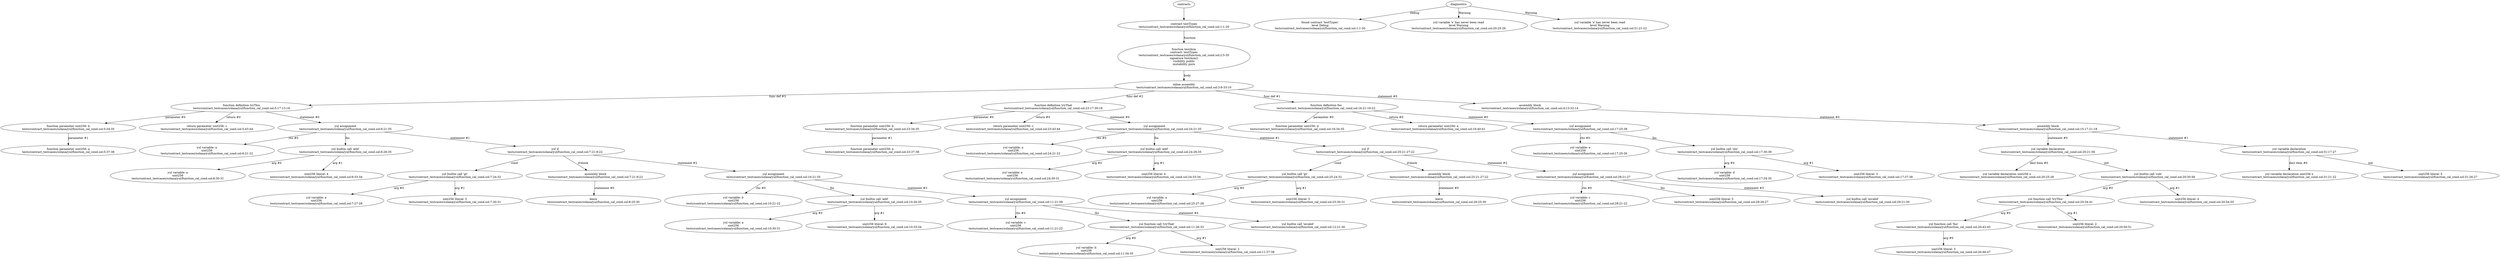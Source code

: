 strict digraph "tests/contract_testcases/solana/yul/function_cal_cond.sol" {
	contract [label="contract testTypes\ntests/contract_testcases/solana/yul/function_cal_cond.sol:1:1-20"]
	testAsm [label="function testAsm\ncontract: testTypes\ntests/contract_testcases/solana/yul/function_cal_cond.sol:2:5-35\nsignature testAsm()\nvisibility public\nmutability pure"]
	inline_assembly [label="inline assembly\ntests/contract_testcases/solana/yul/function_cal_cond.sol:3:9-33:10"]
	yul_function_definition [label="function definition tryThis\ntests/contract_testcases/solana/yul/function_cal_cond.sol:5:17-13:18"]
	yul_function_parameter [label="function parameter uint256: b\ntests/contract_testcases/solana/yul/function_cal_cond.sol:5:34-35"]
	yul_function_parameter_7 [label="function parameter uint256: a\ntests/contract_testcases/solana/yul/function_cal_cond.sol:5:37-38"]
	yul_function_return [label="return parameter uint256: c\ntests/contract_testcases/solana/yul/function_cal_cond.sol:5:43-44"]
	yul_assignment [label="yul assignment\ntests/contract_testcases/solana/yul/function_cal_cond.sol:6:21-35"]
	yul_variable [label="yul variable: a\nuint256\ntests/contract_testcases/solana/yul/function_cal_cond.sol:6:21-22"]
	yul_builtin_call [label="yul builtin call 'add'\ntests/contract_testcases/solana/yul/function_cal_cond.sol:6:26-35"]
	yul_variable_12 [label="yul variable: a\nuint256\ntests/contract_testcases/solana/yul/function_cal_cond.sol:6:30-31"]
	yul_number_literal [label="uint256 literal: 4\ntests/contract_testcases/solana/yul/function_cal_cond.sol:6:33-34"]
	if [label="yul if\ntests/contract_testcases/solana/yul/function_cal_cond.sol:7:21-9:22"]
	yul_builtin_call_15 [label="yul builtin call 'gt'\ntests/contract_testcases/solana/yul/function_cal_cond.sol:7:24-32"]
	yul_variable_16 [label="yul variable: a\nuint256\ntests/contract_testcases/solana/yul/function_cal_cond.sol:7:27-28"]
	yul_number_literal_17 [label="uint256 literal: 5\ntests/contract_testcases/solana/yul/function_cal_cond.sol:7:30-31"]
	assembly_block [label="assembly block\ntests/contract_testcases/solana/yul/function_cal_cond.sol:7:21-9:22"]
	leave [label="leave\ntests/contract_testcases/solana/yul/function_cal_cond.sol:8:25-30"]
	yul_assignment_20 [label="yul assignment\ntests/contract_testcases/solana/yul/function_cal_cond.sol:10:21-35"]
	yul_variable_21 [label="yul variable: b\nuint256\ntests/contract_testcases/solana/yul/function_cal_cond.sol:10:21-22"]
	yul_builtin_call_22 [label="yul builtin call 'add'\ntests/contract_testcases/solana/yul/function_cal_cond.sol:10:26-35"]
	yul_variable_23 [label="yul variable: a\nuint256\ntests/contract_testcases/solana/yul/function_cal_cond.sol:10:30-31"]
	yul_number_literal_24 [label="uint256 literal: 6\ntests/contract_testcases/solana/yul/function_cal_cond.sol:10:33-34"]
	yul_assignment_25 [label="yul assignment\ntests/contract_testcases/solana/yul/function_cal_cond.sol:11:21-39"]
	yul_variable_26 [label="yul variable: c\nuint256\ntests/contract_testcases/solana/yul/function_cal_cond.sol:11:21-22"]
	yul_function_call [label="yul function call 'tryThat'\ntests/contract_testcases/solana/yul/function_cal_cond.sol:11:26-33"]
	yul_variable_28 [label="yul variable: b\nuint256\ntests/contract_testcases/solana/yul/function_cal_cond.sol:11:34-35"]
	yul_number_literal_29 [label="uint256 literal: 2\ntests/contract_testcases/solana/yul/function_cal_cond.sol:11:37-38"]
	yul_builtin_call_30 [label="yul builtin call 'invalid'\ntests/contract_testcases/solana/yul/function_cal_cond.sol:12:21-30"]
	yul_function_definition_31 [label="function definition tryThat\ntests/contract_testcases/solana/yul/function_cal_cond.sol:23:17-30:18"]
	yul_function_parameter_32 [label="function parameter uint256: b\ntests/contract_testcases/solana/yul/function_cal_cond.sol:23:34-35"]
	yul_function_parameter_33 [label="function parameter uint256: a\ntests/contract_testcases/solana/yul/function_cal_cond.sol:23:37-38"]
	yul_function_return_34 [label="return parameter uint256: c\ntests/contract_testcases/solana/yul/function_cal_cond.sol:23:43-44"]
	yul_assignment_35 [label="yul assignment\ntests/contract_testcases/solana/yul/function_cal_cond.sol:24:21-35"]
	yul_variable_36 [label="yul variable: a\nuint256\ntests/contract_testcases/solana/yul/function_cal_cond.sol:24:21-22"]
	yul_builtin_call_37 [label="yul builtin call 'add'\ntests/contract_testcases/solana/yul/function_cal_cond.sol:24:26-35"]
	yul_variable_38 [label="yul variable: a\nuint256\ntests/contract_testcases/solana/yul/function_cal_cond.sol:24:30-31"]
	yul_number_literal_39 [label="uint256 literal: 4\ntests/contract_testcases/solana/yul/function_cal_cond.sol:24:33-34"]
	if_40 [label="yul if\ntests/contract_testcases/solana/yul/function_cal_cond.sol:25:21-27:22"]
	yul_builtin_call_41 [label="yul builtin call 'gt'\ntests/contract_testcases/solana/yul/function_cal_cond.sol:25:24-32"]
	yul_variable_42 [label="yul variable: a\nuint256\ntests/contract_testcases/solana/yul/function_cal_cond.sol:25:27-28"]
	yul_number_literal_43 [label="uint256 literal: 5\ntests/contract_testcases/solana/yul/function_cal_cond.sol:25:30-31"]
	assembly_block_44 [label="assembly block\ntests/contract_testcases/solana/yul/function_cal_cond.sol:25:21-27:22"]
	leave_45 [label="leave\ntests/contract_testcases/solana/yul/function_cal_cond.sol:26:25-30"]
	yul_assignment_46 [label="yul assignment\ntests/contract_testcases/solana/yul/function_cal_cond.sol:28:21-27"]
	yul_variable_47 [label="yul variable: c\nuint256\ntests/contract_testcases/solana/yul/function_cal_cond.sol:28:21-22"]
	yul_number_literal_48 [label="uint256 literal: 5\ntests/contract_testcases/solana/yul/function_cal_cond.sol:28:26-27"]
	yul_builtin_call_49 [label="yul builtin call 'invalid'\ntests/contract_testcases/solana/yul/function_cal_cond.sol:29:21-30"]
	yul_function_definition_50 [label="function definition foo\ntests/contract_testcases/solana/yul/function_cal_cond.sol:16:21-18:22"]
	yul_function_parameter_51 [label="function parameter uint256: d\ntests/contract_testcases/solana/yul/function_cal_cond.sol:16:34-35"]
	yul_function_return_52 [label="return parameter uint256: e\ntests/contract_testcases/solana/yul/function_cal_cond.sol:16:40-41"]
	yul_assignment_53 [label="yul assignment\ntests/contract_testcases/solana/yul/function_cal_cond.sol:17:25-39"]
	yul_variable_54 [label="yul variable: e\nuint256\ntests/contract_testcases/solana/yul/function_cal_cond.sol:17:25-26"]
	yul_builtin_call_55 [label="yul builtin call 'shr'\ntests/contract_testcases/solana/yul/function_cal_cond.sol:17:30-39"]
	yul_variable_56 [label="yul variable: d\nuint256\ntests/contract_testcases/solana/yul/function_cal_cond.sol:17:34-35"]
	yul_number_literal_57 [label="uint256 literal: 3\ntests/contract_testcases/solana/yul/function_cal_cond.sol:17:37-38"]
	assembly_block_58 [label="assembly block\ntests/contract_testcases/solana/yul/function_cal_cond.sol:4:13-32:14"]
	assembly_block_59 [label="assembly block\ntests/contract_testcases/solana/yul/function_cal_cond.sol:15:17-21:18"]
	yul_var_decl [label="yul variable declaration\ntests/contract_testcases/solana/yul/function_cal_cond.sol:20:21-56"]
	var_decl_item [label="yul variable declaration uint256 x\ntests/contract_testcases/solana/yul/function_cal_cond.sol:20:25-26"]
	yul_builtin_call_62 [label="yul builtin call 'sub'\ntests/contract_testcases/solana/yul/function_cal_cond.sol:20:30-56"]
	yul_function_call_63 [label="yul function call 'tryThis'\ntests/contract_testcases/solana/yul/function_cal_cond.sol:20:34-41"]
	yul_function_call_64 [label="yul function call 'foo'\ntests/contract_testcases/solana/yul/function_cal_cond.sol:20:42-45"]
	yul_number_literal_65 [label="uint256 literal: 3\ntests/contract_testcases/solana/yul/function_cal_cond.sol:20:46-47"]
	yul_number_literal_66 [label="uint256 literal: 2\ntests/contract_testcases/solana/yul/function_cal_cond.sol:20:50-51"]
	yul_number_literal_67 [label="uint256 literal: 4\ntests/contract_testcases/solana/yul/function_cal_cond.sol:20:54-55"]
	yul_var_decl_68 [label="yul variable declaration\ntests/contract_testcases/solana/yul/function_cal_cond.sol:31:17-27"]
	var_decl_item_69 [label="yul variable declaration uint256 x\ntests/contract_testcases/solana/yul/function_cal_cond.sol:31:21-22"]
	yul_number_literal_70 [label="uint256 literal: 5\ntests/contract_testcases/solana/yul/function_cal_cond.sol:31:26-27"]
	diagnostic [label="found contract 'testTypes'\nlevel Debug\ntests/contract_testcases/solana/yul/function_cal_cond.sol:1:1-20"]
	diagnostic_73 [label="yul variable 'x' has never been read\nlevel Warning\ntests/contract_testcases/solana/yul/function_cal_cond.sol:20:25-26"]
	diagnostic_74 [label="yul variable 'x' has never been read\nlevel Warning\ntests/contract_testcases/solana/yul/function_cal_cond.sol:31:21-22"]
	contracts -> contract
	contract -> testAsm [label="function"]
	testAsm -> inline_assembly [label="body"]
	inline_assembly -> yul_function_definition [label="func def #3"]
	yul_function_definition -> yul_function_parameter [label="parameter #0"]
	yul_function_parameter -> yul_function_parameter_7 [label="parameter #1"]
	yul_function_definition -> yul_function_return [label="return #0"]
	yul_function_definition -> yul_assignment [label="statement #0"]
	yul_assignment -> yul_variable [label="rhs #0"]
	yul_assignment -> yul_builtin_call [label="lhs"]
	yul_builtin_call -> yul_variable_12 [label="arg #0"]
	yul_builtin_call -> yul_number_literal [label="arg #1"]
	yul_assignment -> if [label="statement #1"]
	if -> yul_builtin_call_15 [label="cond"]
	yul_builtin_call_15 -> yul_variable_16 [label="arg #0"]
	yul_builtin_call_15 -> yul_number_literal_17 [label="arg #1"]
	if -> assembly_block [label="if-block"]
	assembly_block -> leave [label="statement #0"]
	if -> yul_assignment_20 [label="statement #2"]
	yul_assignment_20 -> yul_variable_21 [label="rhs #0"]
	yul_assignment_20 -> yul_builtin_call_22 [label="lhs"]
	yul_builtin_call_22 -> yul_variable_23 [label="arg #0"]
	yul_builtin_call_22 -> yul_number_literal_24 [label="arg #1"]
	yul_assignment_20 -> yul_assignment_25 [label="statement #3"]
	yul_assignment_25 -> yul_variable_26 [label="rhs #0"]
	yul_assignment_25 -> yul_function_call [label="lhs"]
	yul_function_call -> yul_variable_28 [label="arg #0"]
	yul_function_call -> yul_number_literal_29 [label="arg #1"]
	yul_assignment_25 -> yul_builtin_call_30 [label="statement #4"]
	inline_assembly -> yul_function_definition_31 [label="func def #2"]
	yul_function_definition_31 -> yul_function_parameter_32 [label="parameter #0"]
	yul_function_parameter_32 -> yul_function_parameter_33 [label="parameter #1"]
	yul_function_definition_31 -> yul_function_return_34 [label="return #0"]
	yul_function_definition_31 -> yul_assignment_35 [label="statement #0"]
	yul_assignment_35 -> yul_variable_36 [label="rhs #0"]
	yul_assignment_35 -> yul_builtin_call_37 [label="lhs"]
	yul_builtin_call_37 -> yul_variable_38 [label="arg #0"]
	yul_builtin_call_37 -> yul_number_literal_39 [label="arg #1"]
	yul_assignment_35 -> if_40 [label="statement #1"]
	if_40 -> yul_builtin_call_41 [label="cond"]
	yul_builtin_call_41 -> yul_variable_42 [label="arg #0"]
	yul_builtin_call_41 -> yul_number_literal_43 [label="arg #1"]
	if_40 -> assembly_block_44 [label="if-block"]
	assembly_block_44 -> leave_45 [label="statement #0"]
	if_40 -> yul_assignment_46 [label="statement #2"]
	yul_assignment_46 -> yul_variable_47 [label="rhs #0"]
	yul_assignment_46 -> yul_number_literal_48 [label="lhs"]
	yul_assignment_46 -> yul_builtin_call_49 [label="statement #3"]
	inline_assembly -> yul_function_definition_50 [label="func def #1"]
	yul_function_definition_50 -> yul_function_parameter_51 [label="parameter #0"]
	yul_function_definition_50 -> yul_function_return_52 [label="return #0"]
	yul_function_definition_50 -> yul_assignment_53 [label="statement #0"]
	yul_assignment_53 -> yul_variable_54 [label="rhs #0"]
	yul_assignment_53 -> yul_builtin_call_55 [label="lhs"]
	yul_builtin_call_55 -> yul_variable_56 [label="arg #0"]
	yul_builtin_call_55 -> yul_number_literal_57 [label="arg #1"]
	inline_assembly -> assembly_block_58 [label="statement #0"]
	assembly_block_58 -> assembly_block_59 [label="statement #0"]
	assembly_block_59 -> yul_var_decl [label="statement #0"]
	yul_var_decl -> var_decl_item [label="decl item #0"]
	yul_var_decl -> yul_builtin_call_62 [label="init"]
	yul_builtin_call_62 -> yul_function_call_63 [label="arg #0"]
	yul_function_call_63 -> yul_function_call_64 [label="arg #0"]
	yul_function_call_64 -> yul_number_literal_65 [label="arg #0"]
	yul_function_call_63 -> yul_number_literal_66 [label="arg #1"]
	yul_builtin_call_62 -> yul_number_literal_67 [label="arg #1"]
	assembly_block_59 -> yul_var_decl_68 [label="statement #1"]
	yul_var_decl_68 -> var_decl_item_69 [label="decl item #0"]
	yul_var_decl_68 -> yul_number_literal_70 [label="init"]
	diagnostics -> diagnostic [label="Debug"]
	diagnostics -> diagnostic_73 [label="Warning"]
	diagnostics -> diagnostic_74 [label="Warning"]
}
